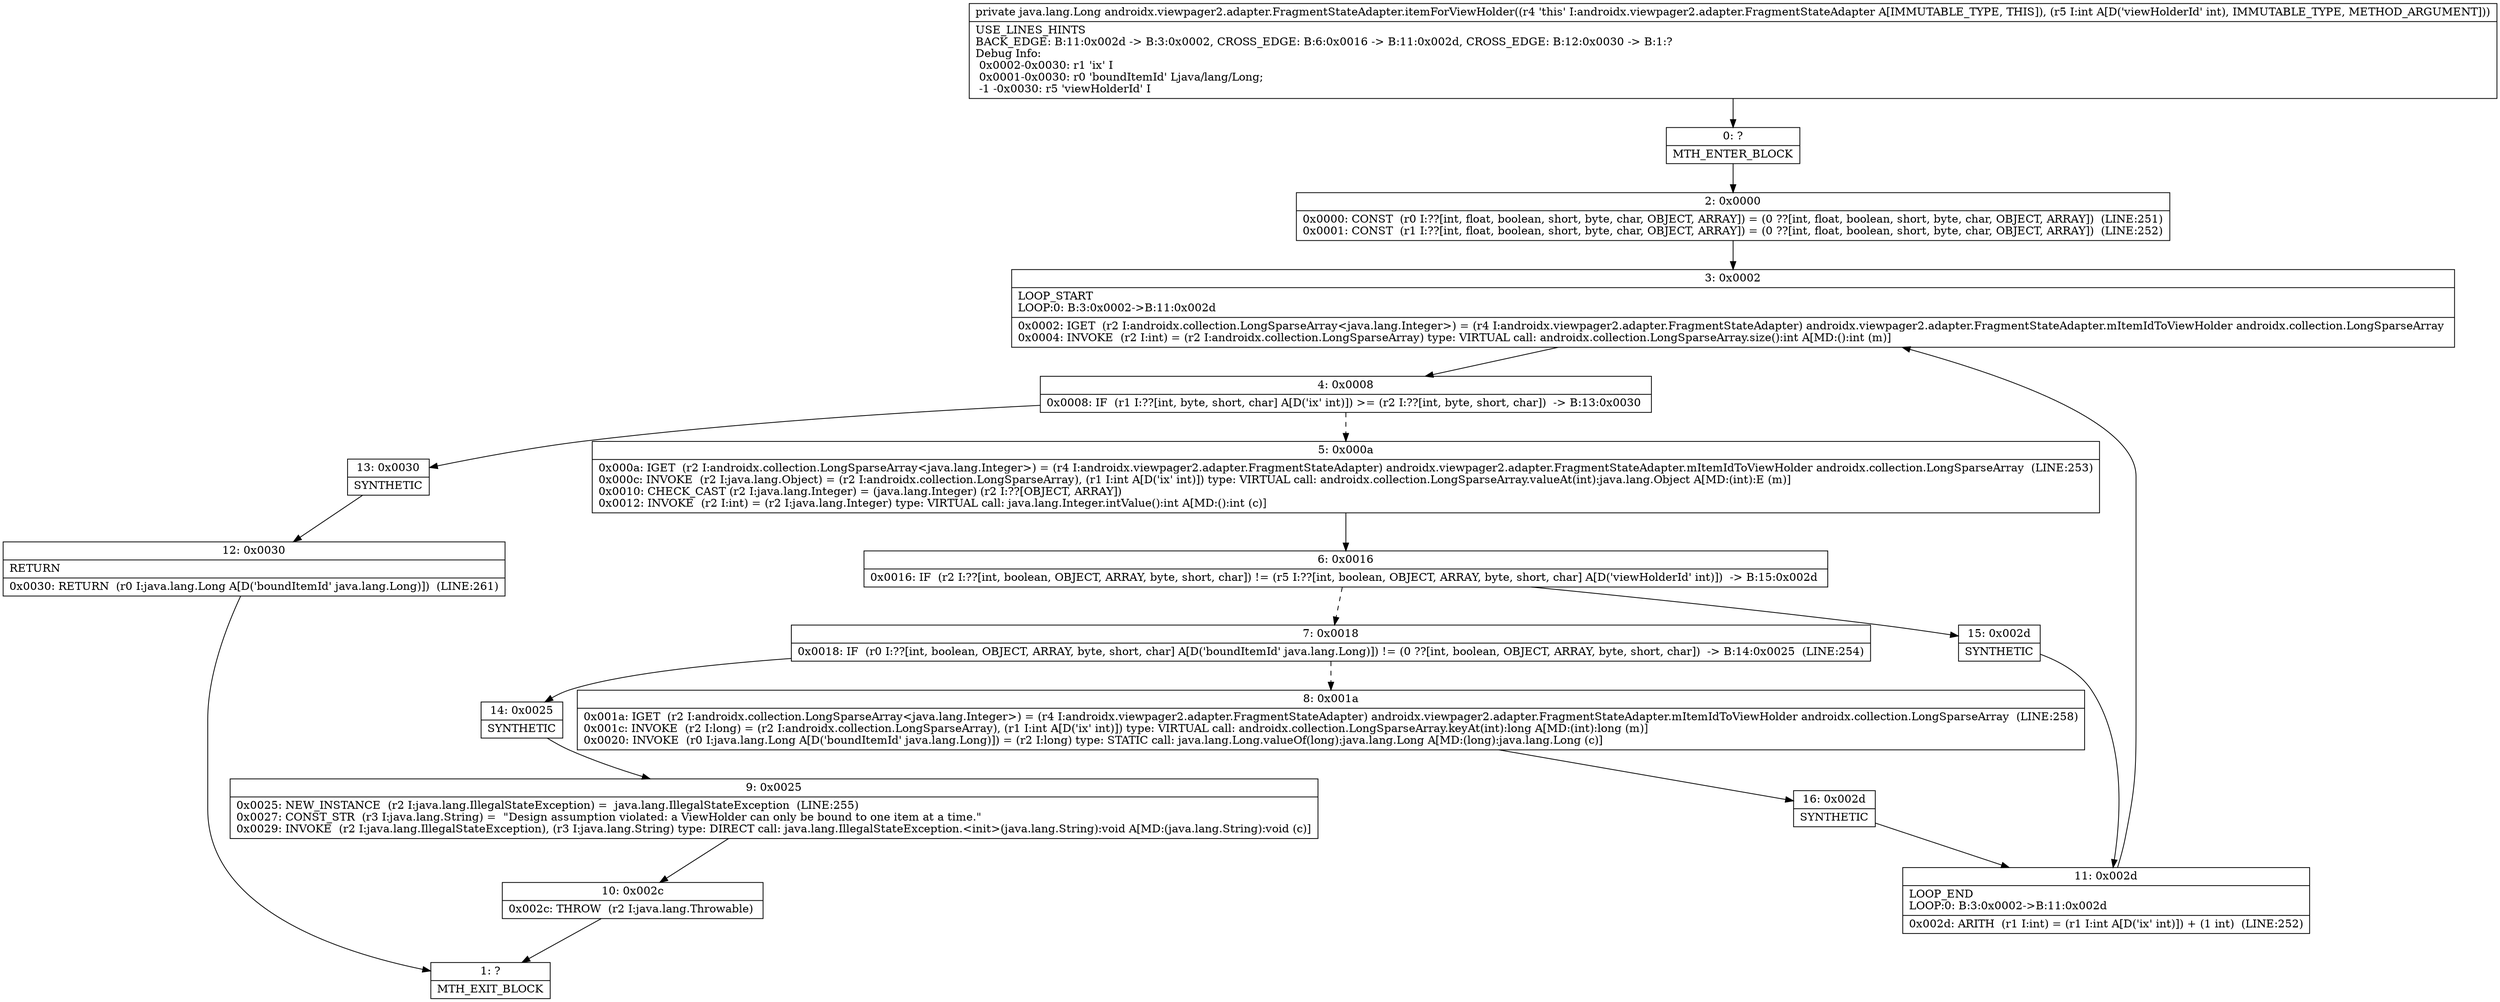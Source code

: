 digraph "CFG forandroidx.viewpager2.adapter.FragmentStateAdapter.itemForViewHolder(I)Ljava\/lang\/Long;" {
Node_0 [shape=record,label="{0\:\ ?|MTH_ENTER_BLOCK\l}"];
Node_2 [shape=record,label="{2\:\ 0x0000|0x0000: CONST  (r0 I:??[int, float, boolean, short, byte, char, OBJECT, ARRAY]) = (0 ??[int, float, boolean, short, byte, char, OBJECT, ARRAY])  (LINE:251)\l0x0001: CONST  (r1 I:??[int, float, boolean, short, byte, char, OBJECT, ARRAY]) = (0 ??[int, float, boolean, short, byte, char, OBJECT, ARRAY])  (LINE:252)\l}"];
Node_3 [shape=record,label="{3\:\ 0x0002|LOOP_START\lLOOP:0: B:3:0x0002\-\>B:11:0x002d\l|0x0002: IGET  (r2 I:androidx.collection.LongSparseArray\<java.lang.Integer\>) = (r4 I:androidx.viewpager2.adapter.FragmentStateAdapter) androidx.viewpager2.adapter.FragmentStateAdapter.mItemIdToViewHolder androidx.collection.LongSparseArray \l0x0004: INVOKE  (r2 I:int) = (r2 I:androidx.collection.LongSparseArray) type: VIRTUAL call: androidx.collection.LongSparseArray.size():int A[MD:():int (m)]\l}"];
Node_4 [shape=record,label="{4\:\ 0x0008|0x0008: IF  (r1 I:??[int, byte, short, char] A[D('ix' int)]) \>= (r2 I:??[int, byte, short, char])  \-\> B:13:0x0030 \l}"];
Node_5 [shape=record,label="{5\:\ 0x000a|0x000a: IGET  (r2 I:androidx.collection.LongSparseArray\<java.lang.Integer\>) = (r4 I:androidx.viewpager2.adapter.FragmentStateAdapter) androidx.viewpager2.adapter.FragmentStateAdapter.mItemIdToViewHolder androidx.collection.LongSparseArray  (LINE:253)\l0x000c: INVOKE  (r2 I:java.lang.Object) = (r2 I:androidx.collection.LongSparseArray), (r1 I:int A[D('ix' int)]) type: VIRTUAL call: androidx.collection.LongSparseArray.valueAt(int):java.lang.Object A[MD:(int):E (m)]\l0x0010: CHECK_CAST (r2 I:java.lang.Integer) = (java.lang.Integer) (r2 I:??[OBJECT, ARRAY]) \l0x0012: INVOKE  (r2 I:int) = (r2 I:java.lang.Integer) type: VIRTUAL call: java.lang.Integer.intValue():int A[MD:():int (c)]\l}"];
Node_6 [shape=record,label="{6\:\ 0x0016|0x0016: IF  (r2 I:??[int, boolean, OBJECT, ARRAY, byte, short, char]) != (r5 I:??[int, boolean, OBJECT, ARRAY, byte, short, char] A[D('viewHolderId' int)])  \-\> B:15:0x002d \l}"];
Node_7 [shape=record,label="{7\:\ 0x0018|0x0018: IF  (r0 I:??[int, boolean, OBJECT, ARRAY, byte, short, char] A[D('boundItemId' java.lang.Long)]) != (0 ??[int, boolean, OBJECT, ARRAY, byte, short, char])  \-\> B:14:0x0025  (LINE:254)\l}"];
Node_8 [shape=record,label="{8\:\ 0x001a|0x001a: IGET  (r2 I:androidx.collection.LongSparseArray\<java.lang.Integer\>) = (r4 I:androidx.viewpager2.adapter.FragmentStateAdapter) androidx.viewpager2.adapter.FragmentStateAdapter.mItemIdToViewHolder androidx.collection.LongSparseArray  (LINE:258)\l0x001c: INVOKE  (r2 I:long) = (r2 I:androidx.collection.LongSparseArray), (r1 I:int A[D('ix' int)]) type: VIRTUAL call: androidx.collection.LongSparseArray.keyAt(int):long A[MD:(int):long (m)]\l0x0020: INVOKE  (r0 I:java.lang.Long A[D('boundItemId' java.lang.Long)]) = (r2 I:long) type: STATIC call: java.lang.Long.valueOf(long):java.lang.Long A[MD:(long):java.lang.Long (c)]\l}"];
Node_16 [shape=record,label="{16\:\ 0x002d|SYNTHETIC\l}"];
Node_11 [shape=record,label="{11\:\ 0x002d|LOOP_END\lLOOP:0: B:3:0x0002\-\>B:11:0x002d\l|0x002d: ARITH  (r1 I:int) = (r1 I:int A[D('ix' int)]) + (1 int)  (LINE:252)\l}"];
Node_14 [shape=record,label="{14\:\ 0x0025|SYNTHETIC\l}"];
Node_9 [shape=record,label="{9\:\ 0x0025|0x0025: NEW_INSTANCE  (r2 I:java.lang.IllegalStateException) =  java.lang.IllegalStateException  (LINE:255)\l0x0027: CONST_STR  (r3 I:java.lang.String) =  \"Design assumption violated: a ViewHolder can only be bound to one item at a time.\" \l0x0029: INVOKE  (r2 I:java.lang.IllegalStateException), (r3 I:java.lang.String) type: DIRECT call: java.lang.IllegalStateException.\<init\>(java.lang.String):void A[MD:(java.lang.String):void (c)]\l}"];
Node_10 [shape=record,label="{10\:\ 0x002c|0x002c: THROW  (r2 I:java.lang.Throwable) \l}"];
Node_1 [shape=record,label="{1\:\ ?|MTH_EXIT_BLOCK\l}"];
Node_15 [shape=record,label="{15\:\ 0x002d|SYNTHETIC\l}"];
Node_13 [shape=record,label="{13\:\ 0x0030|SYNTHETIC\l}"];
Node_12 [shape=record,label="{12\:\ 0x0030|RETURN\l|0x0030: RETURN  (r0 I:java.lang.Long A[D('boundItemId' java.lang.Long)])  (LINE:261)\l}"];
MethodNode[shape=record,label="{private java.lang.Long androidx.viewpager2.adapter.FragmentStateAdapter.itemForViewHolder((r4 'this' I:androidx.viewpager2.adapter.FragmentStateAdapter A[IMMUTABLE_TYPE, THIS]), (r5 I:int A[D('viewHolderId' int), IMMUTABLE_TYPE, METHOD_ARGUMENT]))  | USE_LINES_HINTS\lBACK_EDGE: B:11:0x002d \-\> B:3:0x0002, CROSS_EDGE: B:6:0x0016 \-\> B:11:0x002d, CROSS_EDGE: B:12:0x0030 \-\> B:1:?\lDebug Info:\l  0x0002\-0x0030: r1 'ix' I\l  0x0001\-0x0030: r0 'boundItemId' Ljava\/lang\/Long;\l  \-1 \-0x0030: r5 'viewHolderId' I\l}"];
MethodNode -> Node_0;Node_0 -> Node_2;
Node_2 -> Node_3;
Node_3 -> Node_4;
Node_4 -> Node_5[style=dashed];
Node_4 -> Node_13;
Node_5 -> Node_6;
Node_6 -> Node_7[style=dashed];
Node_6 -> Node_15;
Node_7 -> Node_8[style=dashed];
Node_7 -> Node_14;
Node_8 -> Node_16;
Node_16 -> Node_11;
Node_11 -> Node_3;
Node_14 -> Node_9;
Node_9 -> Node_10;
Node_10 -> Node_1;
Node_15 -> Node_11;
Node_13 -> Node_12;
Node_12 -> Node_1;
}

